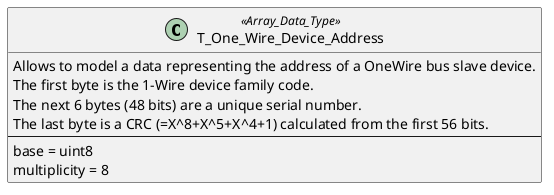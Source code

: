 @startuml

class T_One_Wire_Device_Address  <<Array_Data_Type>>
{
  Allows to model a data representing the address of a OneWire bus slave device.
  The first byte is the 1-Wire device family code.
  The next 6 bytes (48 bits) are a unique serial number.
  The last byte is a CRC (=X^8+X^5+X^4+1) calculated from the first 56 bits.
  --
  base = uint8
  multiplicity = 8
}

@enduml
